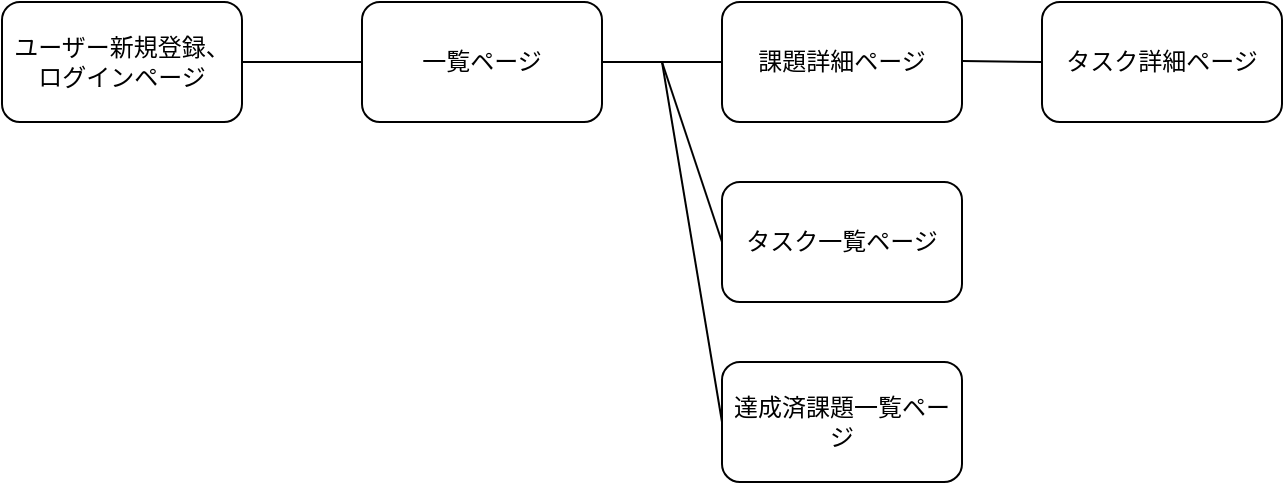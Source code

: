<mxfile>
    <diagram id="qB9cc-WYhn9BMMjD5YGS" name="ページ1">
        <mxGraphModel dx="357" dy="680" grid="1" gridSize="10" guides="1" tooltips="1" connect="1" arrows="1" fold="1" page="1" pageScale="1" pageWidth="827" pageHeight="1169" math="0" shadow="0">
            <root>
                <mxCell id="0"/>
                <mxCell id="1" parent="0"/>
                <mxCell id="2" value="ユーザー新規登録、ログインページ" style="rounded=1;whiteSpace=wrap;html=1;" parent="1" vertex="1">
                    <mxGeometry x="40" y="120" width="120" height="60" as="geometry"/>
                </mxCell>
                <mxCell id="5" value="一覧ページ" style="rounded=1;whiteSpace=wrap;html=1;" parent="1" vertex="1">
                    <mxGeometry x="220" y="120" width="120" height="60" as="geometry"/>
                </mxCell>
                <mxCell id="6" value="課題詳細ページ" style="rounded=1;whiteSpace=wrap;html=1;" parent="1" vertex="1">
                    <mxGeometry x="400" y="120" width="120" height="60" as="geometry"/>
                </mxCell>
                <mxCell id="7" value="タスク詳細ページ" style="rounded=1;whiteSpace=wrap;html=1;" parent="1" vertex="1">
                    <mxGeometry x="560" y="120" width="120" height="60" as="geometry"/>
                </mxCell>
                <mxCell id="8" value="タスク一覧ページ" style="rounded=1;whiteSpace=wrap;html=1;" parent="1" vertex="1">
                    <mxGeometry x="400" y="210" width="120" height="60" as="geometry"/>
                </mxCell>
                <mxCell id="9" value="" style="endArrow=none;html=1;exitX=1;exitY=0.5;exitDx=0;exitDy=0;entryX=0;entryY=0.5;entryDx=0;entryDy=0;" parent="1" source="2" target="5" edge="1">
                    <mxGeometry width="50" height="50" relative="1" as="geometry">
                        <mxPoint x="190" y="220" as="sourcePoint"/>
                        <mxPoint x="240" y="170" as="targetPoint"/>
                    </mxGeometry>
                </mxCell>
                <mxCell id="10" value="" style="endArrow=none;html=1;exitX=0;exitY=0.5;exitDx=0;exitDy=0;" parent="1" source="8" edge="1">
                    <mxGeometry width="50" height="50" relative="1" as="geometry">
                        <mxPoint x="350" y="250" as="sourcePoint"/>
                        <mxPoint x="370" y="150" as="targetPoint"/>
                    </mxGeometry>
                </mxCell>
                <mxCell id="11" value="" style="endArrow=none;html=1;exitX=1;exitY=0.5;exitDx=0;exitDy=0;" parent="1" edge="1">
                    <mxGeometry width="50" height="50" relative="1" as="geometry">
                        <mxPoint x="520" y="149.5" as="sourcePoint"/>
                        <mxPoint x="560" y="150" as="targetPoint"/>
                    </mxGeometry>
                </mxCell>
                <mxCell id="12" value="" style="endArrow=none;html=1;exitX=1;exitY=0.5;exitDx=0;exitDy=0;entryX=0;entryY=0.5;entryDx=0;entryDy=0;" parent="1" source="5" target="6" edge="1">
                    <mxGeometry width="50" height="50" relative="1" as="geometry">
                        <mxPoint x="350" y="250" as="sourcePoint"/>
                        <mxPoint x="400" y="200" as="targetPoint"/>
                    </mxGeometry>
                </mxCell>
                <mxCell id="13" value="" style="endArrow=none;html=1;exitX=0;exitY=0.5;exitDx=0;exitDy=0;" edge="1" parent="1" source="15">
                    <mxGeometry width="50" height="50" relative="1" as="geometry">
                        <mxPoint x="410" y="380" as="sourcePoint"/>
                        <mxPoint x="370" y="150" as="targetPoint"/>
                    </mxGeometry>
                </mxCell>
                <mxCell id="15" value="達成済課題一覧ページ" style="rounded=1;whiteSpace=wrap;html=1;" vertex="1" parent="1">
                    <mxGeometry x="400" y="300" width="120" height="60" as="geometry"/>
                </mxCell>
            </root>
        </mxGraphModel>
    </diagram>
</mxfile>